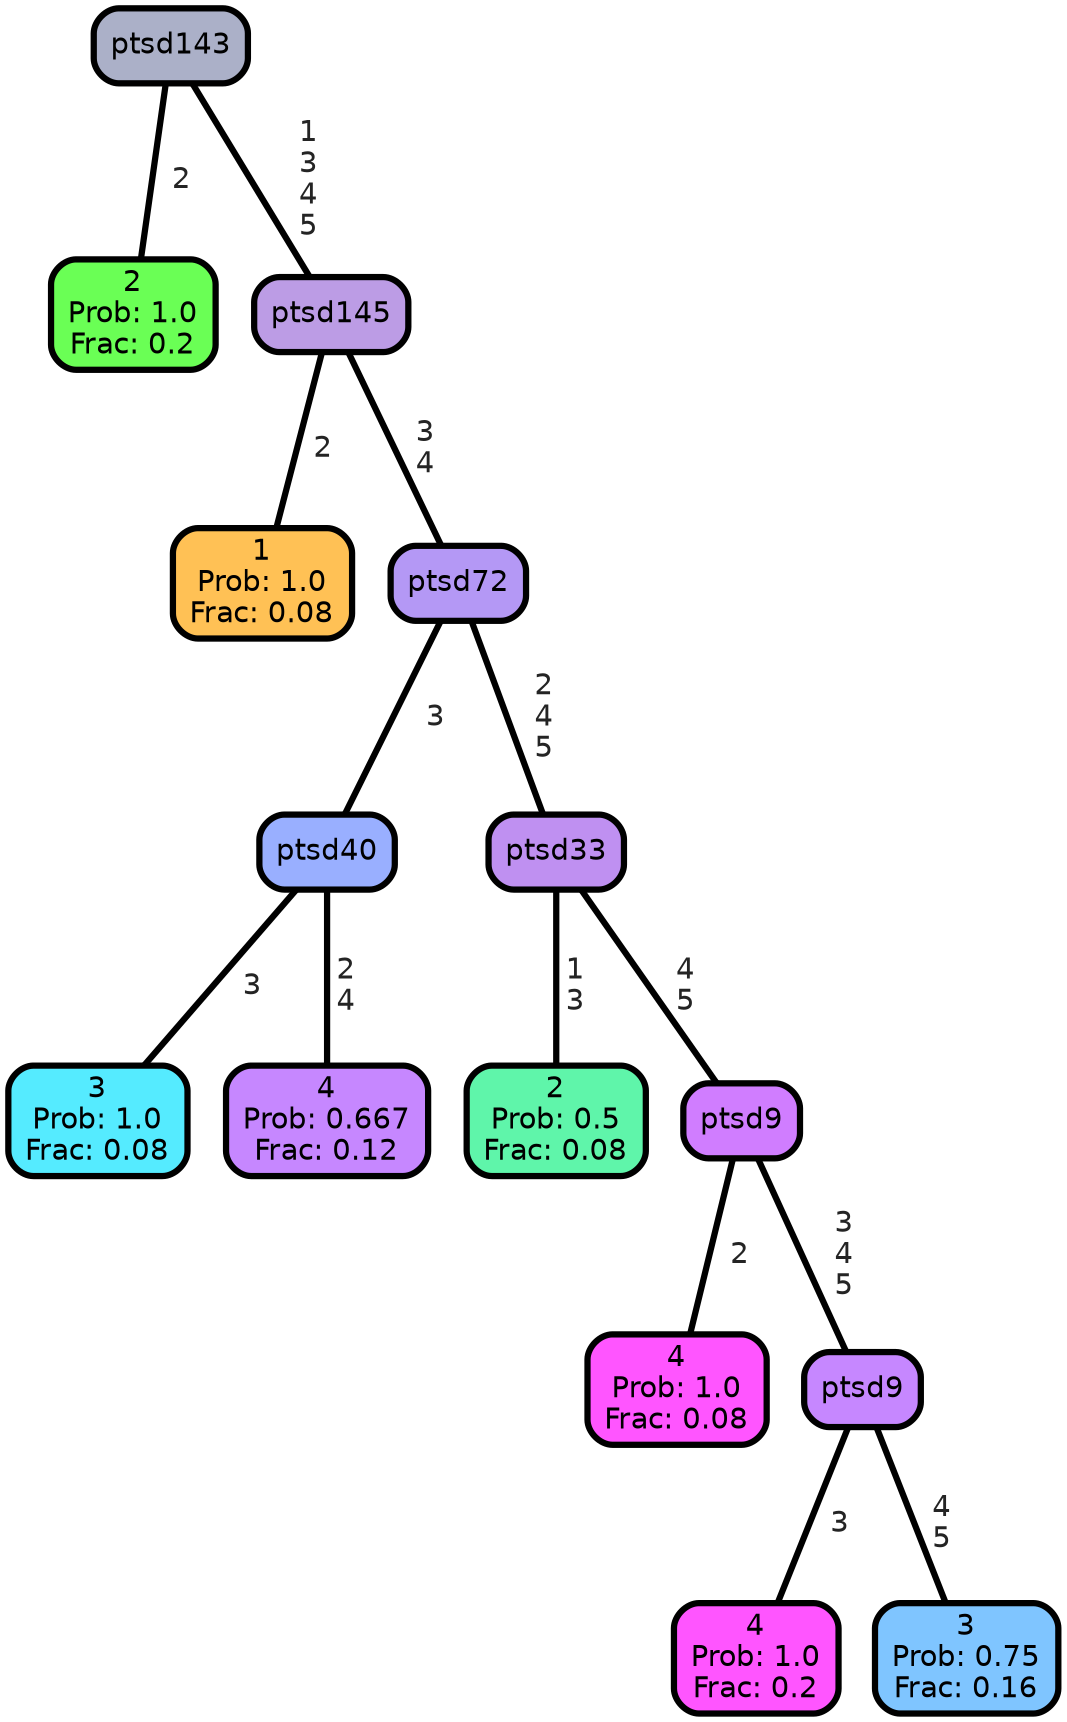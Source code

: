 graph Tree {
node [shape=box, style="filled, rounded",color="black",penwidth="3",fontcolor="black",                 fontname=helvetica] ;
graph [ranksep="0 equally", splines=straight,                 bgcolor=transparent, dpi=200] ;
edge [fontname=helvetica, fontweight=bold,fontcolor=grey14,color=black] ;
0 [label="2
Prob: 1.0
Frac: 0.2", fillcolor="#6aff55"] ;
1 [label="ptsd143", fillcolor="#abb0c8"] ;
2 [label="1
Prob: 1.0
Frac: 0.08", fillcolor="#ffc155"] ;
3 [label="ptsd145", fillcolor="#bc9ce5"] ;
4 [label="3
Prob: 1.0
Frac: 0.08", fillcolor="#55ebff"] ;
5 [label="ptsd40", fillcolor="#99afff"] ;
6 [label="4
Prob: 0.667
Frac: 0.12", fillcolor="#c687ff"] ;
7 [label="ptsd72", fillcolor="#b498f5"] ;
8 [label="2
Prob: 0.5
Frac: 0.08", fillcolor="#5ff5aa"] ;
9 [label="ptsd33", fillcolor="#bf90f1"] ;
10 [label="4
Prob: 1.0
Frac: 0.08", fillcolor="#ff55ff"] ;
11 [label="ptsd9", fillcolor="#d07dff"] ;
12 [label="4
Prob: 1.0
Frac: 0.2", fillcolor="#ff55ff"] ;
13 [label="ptsd9", fillcolor="#c687ff"] ;
14 [label="3
Prob: 0.75
Frac: 0.16", fillcolor="#7fc5ff"] ;
1 -- 0 [label=" 2",penwidth=3] ;
1 -- 3 [label=" 1\n 3\n 4\n 5",penwidth=3] ;
3 -- 2 [label=" 2",penwidth=3] ;
3 -- 7 [label=" 3\n 4",penwidth=3] ;
5 -- 4 [label=" 3",penwidth=3] ;
5 -- 6 [label=" 2\n 4",penwidth=3] ;
7 -- 5 [label=" 3",penwidth=3] ;
7 -- 9 [label=" 2\n 4\n 5",penwidth=3] ;
9 -- 8 [label=" 1\n 3",penwidth=3] ;
9 -- 11 [label=" 4\n 5",penwidth=3] ;
11 -- 10 [label=" 2",penwidth=3] ;
11 -- 13 [label=" 3\n 4\n 5",penwidth=3] ;
13 -- 12 [label=" 3",penwidth=3] ;
13 -- 14 [label=" 4\n 5",penwidth=3] ;
{rank = same;}}